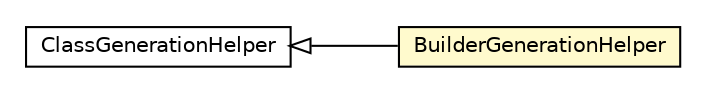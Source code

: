 #!/usr/local/bin/dot
#
# Class diagram 
# Generated by UMLGraph version R5_6-24-gf6e263 (http://www.umlgraph.org/)
#

digraph G {
	edge [fontname="Helvetica",fontsize=10,labelfontname="Helvetica",labelfontsize=10];
	node [fontname="Helvetica",fontsize=10,shape=plaintext];
	nodesep=0.25;
	ranksep=0.5;
	rankdir=LR;
	// com.gwtplatform.dispatch.annotation.helper.ClassGenerationHelper
	c103110 [label=<<table title="com.gwtplatform.dispatch.annotation.helper.ClassGenerationHelper" border="0" cellborder="1" cellspacing="0" cellpadding="2" port="p" href="./ClassGenerationHelper.html">
		<tr><td><table border="0" cellspacing="0" cellpadding="1">
<tr><td align="center" balign="center"> ClassGenerationHelper </td></tr>
		</table></td></tr>
		</table>>, URL="./ClassGenerationHelper.html", fontname="Helvetica", fontcolor="black", fontsize=10.0];
	// com.gwtplatform.dispatch.annotation.helper.BuilderGenerationHelper
	c103111 [label=<<table title="com.gwtplatform.dispatch.annotation.helper.BuilderGenerationHelper" border="0" cellborder="1" cellspacing="0" cellpadding="2" port="p" bgcolor="lemonChiffon" href="./BuilderGenerationHelper.html">
		<tr><td><table border="0" cellspacing="0" cellpadding="1">
<tr><td align="center" balign="center"> BuilderGenerationHelper </td></tr>
		</table></td></tr>
		</table>>, URL="./BuilderGenerationHelper.html", fontname="Helvetica", fontcolor="black", fontsize=10.0];
	//com.gwtplatform.dispatch.annotation.helper.BuilderGenerationHelper extends com.gwtplatform.dispatch.annotation.helper.ClassGenerationHelper
	c103110:p -> c103111:p [dir=back,arrowtail=empty];
}

